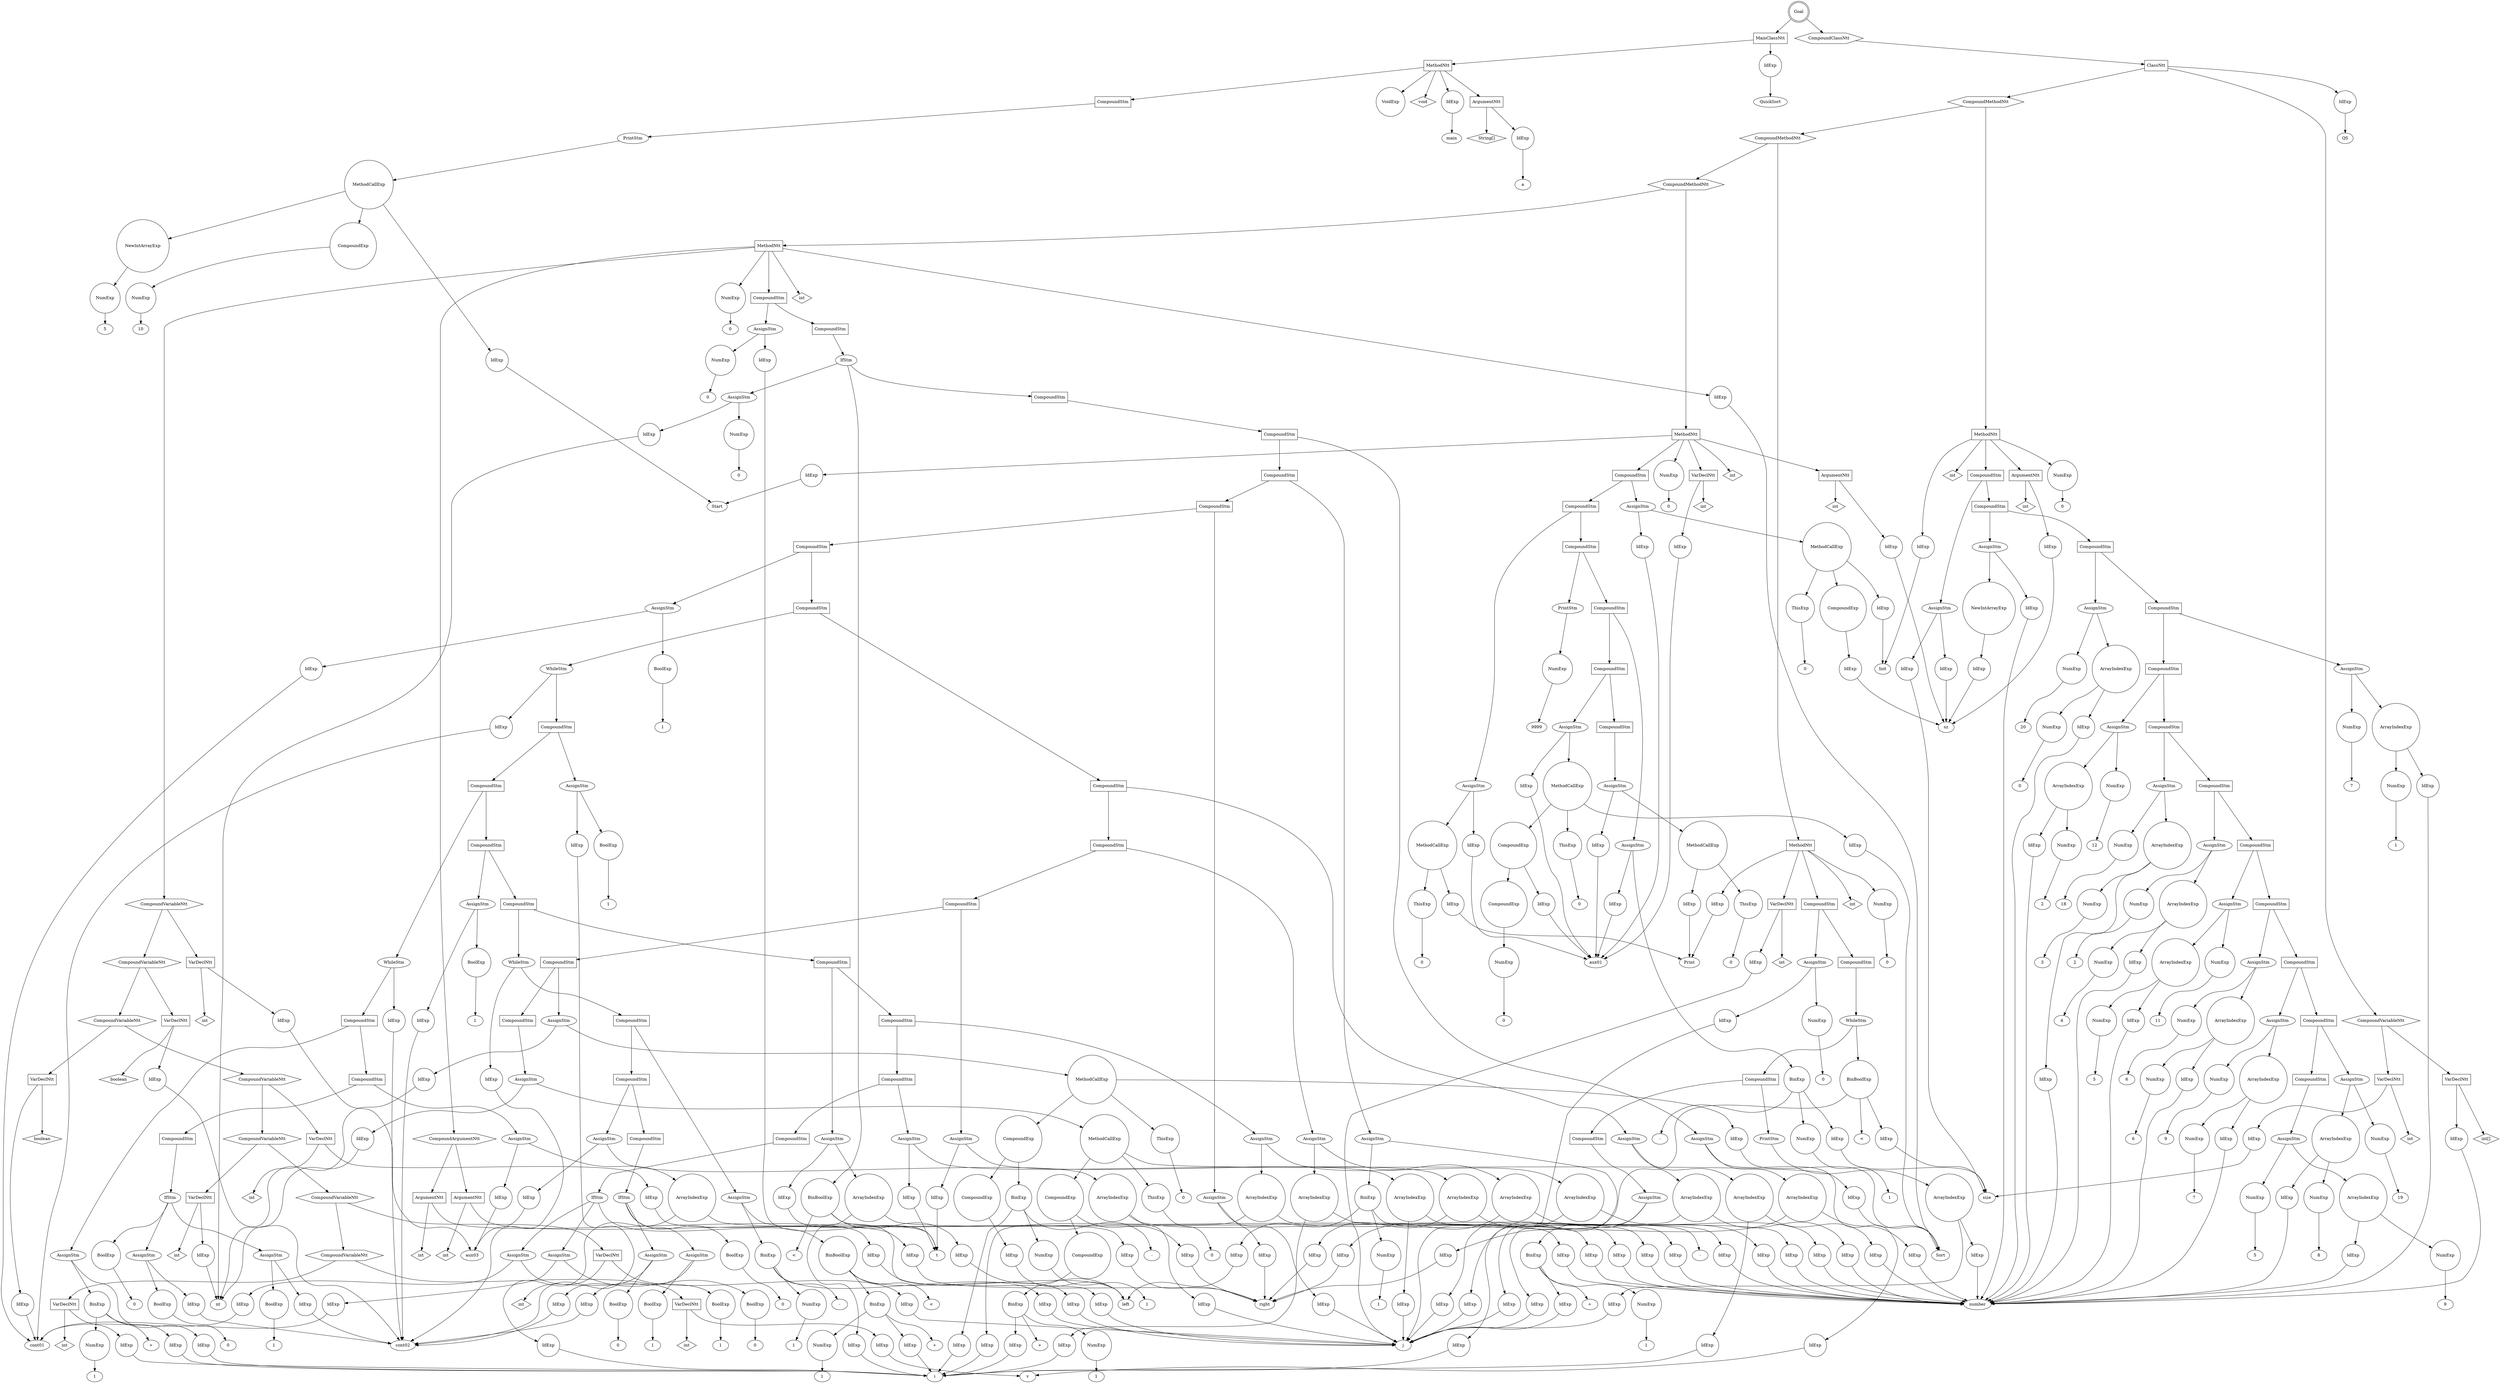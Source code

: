 digraph my_graph {
-1261397120;
-1261397120[label = "Goal", shape = "doublecircle"];
-1261397120->-1261435136;
-1261435136[label = "MainClassNtt", shape = "box"];
-1261435136->-1261434176
-1261434176[label = "IdExp", shape = "circle"];
-1261434176->-1259338288;
-1259338288[label = "QuickSort"];
-1261435136->-1250948976;
-1250948976[label = "MethodNtt", shape = "box"];
-1250948976->-1261435184;
-1261435184[label = "void", shape = "diamond" ];
-1250948976->-1261435232
-1261435232[label = "IdExp", shape = "circle"];
-1261435232->-1259338608;
-1259338608[label = "main"];
-1250948976->-1261435376;
-1261435376[label = "ArgumentNtt", shape = "box"];
-1261435376->-1261435328;
-1261435328[label = "String[]", shape = "diamond" ];
-1261435376->-1261434368
-1261434368[label = "IdExp", shape = "circle"];
-1261434368->-1259338448;
-1259338448[label = "a"];
-1250948976->-1261435088;
-1261435088[label = "CompoundStm", shape = "polygon"];
-1261435088->-1259338576;
-1259338576[label = "PrintStm", shape = "ellipse"];
-1259338576->-1261434992
-1261434992[label = "MethodCallExp", shape = "circle"];
-1261434992->-1261434560
-1261434560[label = "NewIntArrayExp", shape = "circle"];
-1261434560->-1261434464
-1261434464[label = "NumExp", shape = "circle"];
-1261434464->-1261434463;
-1261434463[label = "5"];
-1261434992->-1261434704
-1261434704[label = "IdExp", shape = "circle"];
-1261434704->-1259338512;
-1259338512[label = "Start"];
-1261434992->-1261434896;
-1261434896[label = "CompoundExp", shape = "circle"];
-1261434896->-1261434800
-1261434800[label = "NumExp", shape = "circle"];
-1261434800->-1261434799;
-1261434799[label = "10"];
-1250948976->-1259338672
-1259338672[label = "VoidExp", shape = "circle"];
-1261397120->-1261397072;
-1261397072[label = "CompoundClassNtt", shape = "hexagon"];
-1261397072->-1261397024;
-1261397024[label = "ClassNtt", shape = "box"];
-1261397024->-1261435664
-1261435664[label = "IdExp", shape = "circle"];
-1261435664->-1259338704;
-1259338704[label = "QS"];
-1261397024->-1261436288;
-1261436288[label = "CompoundVariableNtt", shape = "hexagon"];
-1261436288->-1261435952;
-1261435952[label = "VarDeclNtt", shape = "box"];
-1261435952->-1261435760;
-1261435760[label = "int[]", shape = "diamond" ];
-1261435952->-1261435856
-1261435856[label = "IdExp", shape = "circle"];
-1261435856->-1259338768;
-1259338768[label = "number"];
-1261436288->-1261436240;
-1261436240[label = "VarDeclNtt", shape = "box"];
-1261436240->-1261436048;
-1261436048[label = "int", shape = "diamond" ];
-1261436240->-1261436144
-1261436144[label = "IdExp", shape = "circle"];
-1261436144->-1259338832;
-1259338832[label = "size"];
-1261397024->-1261403120;
-1261403120[label = "CompoundMethodNtt", shape = "hexagon"];
-1261403120->-1261408640;
-1261408640[label = "CompoundMethodNtt", shape = "hexagon"];
-1261408640->-1261412336;
-1261412336[label = "CompoundMethodNtt", shape = "hexagon"];
-1261412336->-1250949616;
-1250949616[label = "MethodNtt", shape = "box"];
-1250949616->-1261436336;
-1261436336[label = "int", shape = "diamond" ];
-1250949616->-1261436432
-1261436432[label = "IdExp", shape = "circle"];
-1261436432->-1259338512;
-1259338512[label = "Start"];
-1250949616->-1261436720;
-1261436720[label = "ArgumentNtt", shape = "box"];
-1261436720->-1261436528;
-1261436528[label = "int", shape = "diamond" ];
-1261436720->-1261436624
-1261436624[label = "IdExp", shape = "circle"];
-1261436624->-1259338896;
-1259338896[label = "sz"];
-1250949616->-1261430864;
-1261430864[label = "VarDeclNtt", shape = "box"];
-1261430864->-1261436816;
-1261436816[label = "int", shape = "diamond" ];
-1261430864->-1261436912
-1261436912[label = "IdExp", shape = "circle"];
-1261436912->-1259338960;
-1259338960[label = "aux01"];
-1250949616->-1261428464;
-1261428464[label = "CompoundStm", shape = "polygon"];
-1261428464->-1261428416;
-1261428416[label = "CompoundStm", shape = "polygon"];
-1261428416->-1261428368;
-1261428368[label = "CompoundStm", shape = "polygon"];
-1261428368->-1261428320;
-1261428320[label = "CompoundStm", shape = "polygon"];
-1261428320->-1261428272;
-1261428272[label = "CompoundStm", shape = "polygon"];
-1261428272->-1261428224;
-1261428224[label = "CompoundStm", shape = "polygon"];
-1261428224->-1261428176;
-1261428176[label = "AssignStm", shape = "ellipse"];
-1261428176->-1261427744
-1261427744[label = "IdExp", shape = "circle"];
-1261427744->-1259338960;
-1259338960[label = "aux01"];
-1261428176->-1261428080
-1261428080[label = "MethodCallExp", shape = "circle"];
-1261428080->-1261427840
-1261427840[label = "ThisExp", shape = "circle"];
-1261427840->-1261427839;
-1261427839[label = "0"];
-1261428080->-1261427984
-1261427984[label = "IdExp", shape = "circle"];
-1261427984->-1259339088;
-1259339088[label = "Print"];
-1261428272->-1261433792;
-1261433792[label = "AssignStm", shape = "ellipse"];
-1261433792->-1261432928
-1261432928[label = "IdExp", shape = "circle"];
-1261432928->-1259338960;
-1259338960[label = "aux01"];
-1261433792->-1261433696
-1261433696[label = "MethodCallExp", shape = "circle"];
-1261433696->-1261433024
-1261433024[label = "ThisExp", shape = "circle"];
-1261433024->-1261433023;
-1261433023[label = "0"];
-1261433696->-1261433168
-1261433168[label = "IdExp", shape = "circle"];
-1261433168->-1259339184;
-1259339184[label = "Sort"];
-1261433696->-1261433600;
-1261433600[label = "CompoundExp", shape = "circle"];
-1261433600->-1261433360;
-1261433360[label = "CompoundExp", shape = "circle"];
-1261433360->-1261433264
-1261433264[label = "NumExp", shape = "circle"];
-1261433264->-1261433263;
-1261433263[label = "0"];
-1261433600->-1261433504
-1261433504[label = "IdExp", shape = "circle"];
-1261433504->-1259338960;
-1259338960[label = "aux01"];
-1261428320->-1261432832;
-1261432832[label = "AssignStm", shape = "ellipse"];
-1261432832->-1261432400
-1261432400[label = "IdExp", shape = "circle"];
-1261432400->-1259338960;
-1259338960[label = "aux01"];
-1261432832->-1261432736;
-1261432736[label = "BinExp", shape = "circle"];
-1261432736->-1261432544
-1261432544[label = "IdExp", shape = "circle"];
-1261432544->-1259338832;
-1259338832[label = "size"];
-1261432736->-1261432735;
-1261432735[label = "-" ];
-1261432736->-1261432640
-1261432640[label = "NumExp", shape = "circle"];
-1261432640->-1261432639;
-1261432639[label = "1"];
-1261428368->-1259339152;
-1259339152[label = "PrintStm", shape = "ellipse"];
-1259339152->-1261432256
-1261432256[label = "NumExp", shape = "circle"];
-1261432256->-1261432255;
-1261432255[label = "9999"];
-1261428416->-1261432208;
-1261432208[label = "AssignStm", shape = "ellipse"];
-1261432208->-1261431776
-1261431776[label = "IdExp", shape = "circle"];
-1261431776->-1259338960;
-1259338960[label = "aux01"];
-1261432208->-1261432112
-1261432112[label = "MethodCallExp", shape = "circle"];
-1261432112->-1261431872
-1261431872[label = "ThisExp", shape = "circle"];
-1261431872->-1261431871;
-1261431871[label = "0"];
-1261432112->-1261432016
-1261432016[label = "IdExp", shape = "circle"];
-1261432016->-1259339088;
-1259339088[label = "Print"];
-1261428464->-1261431680;
-1261431680[label = "AssignStm", shape = "ellipse"];
-1261431680->-1261431008
-1261431008[label = "IdExp", shape = "circle"];
-1261431008->-1259338960;
-1259338960[label = "aux01"];
-1261431680->-1261431584
-1261431584[label = "MethodCallExp", shape = "circle"];
-1261431584->-1261431104
-1261431104[label = "ThisExp", shape = "circle"];
-1261431104->-1261431103;
-1261431103[label = "0"];
-1261431584->-1261431248
-1261431248[label = "IdExp", shape = "circle"];
-1261431248->-1259339024;
-1259339024[label = "Init"];
-1261431584->-1261431488;
-1261431488[label = "CompoundExp", shape = "circle"];
-1261431488->-1261431392
-1261431392[label = "IdExp", shape = "circle"];
-1261431392->-1259338896;
-1259338896[label = "sz"];
-1250949616->-1261428512
-1261428512[label = "NumExp", shape = "circle"];
-1261428512->-1261428511;
-1261428511[label = "0"];
-1261412336->-1250950320;
-1250950320[label = "MethodNtt", shape = "box"];
-1250950320->-1261428656;
-1261428656[label = "int", shape = "diamond" ];
-1250950320->-1261428752
-1261428752[label = "IdExp", shape = "circle"];
-1261428752->-1259339184;
-1259339184[label = "Sort"];
-1250950320->-1261429376;
-1261429376[label = "CompoundArgumentNtt", shape = "hexagon"];
-1261429376->-1261429040;
-1261429040[label = "ArgumentNtt", shape = "box"];
-1261429040->-1261428848;
-1261428848[label = "int", shape = "diamond" ];
-1261429040->-1261428944
-1261428944[label = "IdExp", shape = "circle"];
-1261428944->-1259339248;
-1259339248[label = "left"];
-1261429376->-1261429328;
-1261429328[label = "ArgumentNtt", shape = "box"];
-1261429328->-1261429136;
-1261429136[label = "int", shape = "diamond" ];
-1261429328->-1261429232
-1261429232[label = "IdExp", shape = "circle"];
-1261429232->-1259339312;
-1259339312[label = "right"];
-1250950320->-1261425536;
-1261425536[label = "CompoundVariableNtt", shape = "hexagon"];
-1261425536->-1261425248;
-1261425248[label = "CompoundVariableNtt", shape = "hexagon"];
-1261425248->-1261424960;
-1261424960[label = "CompoundVariableNtt", shape = "hexagon"];
-1261424960->-1261424672;
-1261424672[label = "CompoundVariableNtt", shape = "hexagon"];
-1261424672->-1261430528;
-1261430528[label = "CompoundVariableNtt", shape = "hexagon"];
-1261430528->-1261430240;
-1261430240[label = "CompoundVariableNtt", shape = "hexagon"];
-1261430240->-1261429952;
-1261429952[label = "CompoundVariableNtt", shape = "hexagon"];
-1261429952->-1261429616;
-1261429616[label = "VarDeclNtt", shape = "box"];
-1261429616->-1261429424;
-1261429424[label = "int", shape = "diamond" ];
-1261429616->-1261429520
-1261429520[label = "IdExp", shape = "circle"];
-1261429520->-1259339376;
-1259339376[label = "v"];
-1261429952->-1261429904;
-1261429904[label = "VarDeclNtt", shape = "box"];
-1261429904->-1261429712;
-1261429712[label = "int", shape = "diamond" ];
-1261429904->-1261429808
-1261429808[label = "IdExp", shape = "circle"];
-1261429808->-1259339440;
-1259339440[label = "i"];
-1261430240->-1261430192;
-1261430192[label = "VarDeclNtt", shape = "box"];
-1261430192->-1261430000;
-1261430000[label = "int", shape = "diamond" ];
-1261430192->-1261430096
-1261430096[label = "IdExp", shape = "circle"];
-1261430096->-1259339504;
-1259339504[label = "j"];
-1261430528->-1261430480;
-1261430480[label = "VarDeclNtt", shape = "box"];
-1261430480->-1261430288;
-1261430288[label = "int", shape = "diamond" ];
-1261430480->-1261430384
-1261430384[label = "IdExp", shape = "circle"];
-1261430384->-1259339568;
-1259339568[label = "nt"];
-1261424672->-1261430768;
-1261430768[label = "VarDeclNtt", shape = "box"];
-1261430768->-1261430576;
-1261430576[label = "int", shape = "diamond" ];
-1261430768->-1261430672
-1261430672[label = "IdExp", shape = "circle"];
-1261430672->-1259339632;
-1259339632[label = "t"];
-1261424960->-1261424912;
-1261424912[label = "VarDeclNtt", shape = "box"];
-1261424912->-1261424720;
-1261424720[label = "boolean", shape = "diamond" ];
-1261424912->-1261424816
-1261424816[label = "IdExp", shape = "circle"];
-1261424816->-1259339696;
-1259339696[label = "cont01"];
-1261425248->-1261425200;
-1261425200[label = "VarDeclNtt", shape = "box"];
-1261425200->-1261425008;
-1261425008[label = "boolean", shape = "diamond" ];
-1261425200->-1261425104
-1261425104[label = "IdExp", shape = "circle"];
-1261425104->-1259339760;
-1259339760[label = "cont02"];
-1261425536->-1261425488;
-1261425488[label = "VarDeclNtt", shape = "box"];
-1261425488->-1261425296;
-1261425296[label = "int", shape = "diamond" ];
-1261425488->-1261425392
-1261425392[label = "IdExp", shape = "circle"];
-1261425392->-1259335728;
-1259335728[label = "aux03"];
-1250950320->-1261412192;
-1261412192[label = "CompoundStm", shape = "polygon"];
-1261412192->-1261412144;
-1261412144[label = "CompoundStm", shape = "polygon"];
-1261412144->-1261412096;
-1261412096[label = "IfStm", shape = "ellipse"];
-1261412096->-1261426160;
-1261426160[label = "BinBoolExp", shape = "circle"];
-1261426160->-1261425920
-1261425920[label = "IdExp", shape = "circle"];
-1261425920->-1259339248;
-1259339248[label = "left"];
-1261426160->-1261426159;
-1261426159[label = "<" ];
-1261426160->-1261426064
-1261426064[label = "IdExp", shape = "circle"];
-1261426064->-1259339312;
-1259339312[label = "right"];
-1261412096->-1261411760;
-1261411760[label = "CompoundStm", shape = "polygon"];
-1261411760->-1261411712;
-1261411712[label = "CompoundStm", shape = "polygon"];
-1261411712->-1261411664;
-1261411664[label = "CompoundStm", shape = "polygon"];
-1261411664->-1261411616;
-1261411616[label = "CompoundStm", shape = "polygon"];
-1261411616->-1261411568;
-1261411568[label = "CompoundStm", shape = "polygon"];
-1261411568->-1261411520;
-1261411520[label = "CompoundStm", shape = "polygon"];
-1261411520->-1261411472;
-1261411472[label = "CompoundStm", shape = "polygon"];
-1261411472->-1261411424;
-1261411424[label = "CompoundStm", shape = "polygon"];
-1261411424->-1261411376;
-1261411376[label = "CompoundStm", shape = "polygon"];
-1261411376->-1261411328;
-1261411328[label = "CompoundStm", shape = "polygon"];
-1261411328->-1261411280;
-1261411280[label = "CompoundStm", shape = "polygon"];
-1261411280->-1261411232;
-1261411232[label = "AssignStm", shape = "ellipse"];
-1261411232->-1261410128
-1261410128[label = "IdExp", shape = "circle"];
-1261410128->-1259339568;
-1259339568[label = "nt"];
-1261411232->-1261411136
-1261411136[label = "MethodCallExp", shape = "circle"];
-1261411136->-1261410224
-1261410224[label = "ThisExp", shape = "circle"];
-1261410224->-1261410223;
-1261410223[label = "0"];
-1261411136->-1261410368
-1261410368[label = "IdExp", shape = "circle"];
-1261410368->-1259339184;
-1259339184[label = "Sort"];
-1261411136->-1261411040;
-1261411040[label = "CompoundExp", shape = "circle"];
-1261411040->-1261410800;
-1261410800[label = "CompoundExp", shape = "circle"];
-1261410800->-1261410704;
-1261410704[label = "BinExp", shape = "circle"];
-1261410704->-1261410512
-1261410512[label = "IdExp", shape = "circle"];
-1261410512->-1259339440;
-1259339440[label = "i"];
-1261410704->-1261410703;
-1261410703[label = "+" ];
-1261410704->-1261410608
-1261410608[label = "NumExp", shape = "circle"];
-1261410608->-1261410607;
-1261410607[label = "1"];
-1261411040->-1261410944
-1261410944[label = "IdExp", shape = "circle"];
-1261410944->-1259339312;
-1259339312[label = "right"];
-1261411328->-1261410032;
-1261410032[label = "AssignStm", shape = "ellipse"];
-1261410032->-1261415072
-1261415072[label = "IdExp", shape = "circle"];
-1261415072->-1259339568;
-1259339568[label = "nt"];
-1261410032->-1261409936
-1261409936[label = "MethodCallExp", shape = "circle"];
-1261409936->-1261415168
-1261415168[label = "ThisExp", shape = "circle"];
-1261415168->-1261415167;
-1261415167[label = "0"];
-1261409936->-1261415312
-1261415312[label = "IdExp", shape = "circle"];
-1261415312->-1259339184;
-1259339184[label = "Sort"];
-1261409936->-1261409840;
-1261409840[label = "CompoundExp", shape = "circle"];
-1261409840->-1261409408;
-1261409408[label = "CompoundExp", shape = "circle"];
-1261409408->-1261409312
-1261409312[label = "IdExp", shape = "circle"];
-1261409312->-1259339248;
-1259339248[label = "left"];
-1261409840->-1261409744;
-1261409744[label = "BinExp", shape = "circle"];
-1261409744->-1261409552
-1261409552[label = "IdExp", shape = "circle"];
-1261409552->-1259339440;
-1259339440[label = "i"];
-1261409744->-1261409743;
-1261409743[label = "-" ];
-1261409744->-1261409648
-1261409648[label = "NumExp", shape = "circle"];
-1261409648->-1261409647;
-1261409647[label = "1"];
-1261411376->-1261414976;
-1261414976[label = "AssignStm", shape = "ellipse"];
-1261414976->-1261414736
-1261414736[label = "ArrayIndexExp", shape = "circle"];
-1261414736->-1261414496
-1261414496[label = "IdExp", shape = "circle"];
-1261414496->-1259338768;
-1259338768[label = "number"];
-1261414736->-1261414640
-1261414640[label = "IdExp", shape = "circle"];
-1261414640->-1259339312;
-1259339312[label = "right"];
-1261414976->-1261414880
-1261414880[label = "IdExp", shape = "circle"];
-1261414880->-1259339632;
-1259339632[label = "t"];
-1261411424->-1261414400;
-1261414400[label = "AssignStm", shape = "ellipse"];
-1261414400->-1261413920
-1261413920[label = "ArrayIndexExp", shape = "circle"];
-1261413920->-1261413680
-1261413680[label = "IdExp", shape = "circle"];
-1261413680->-1259338768;
-1259338768[label = "number"];
-1261413920->-1261413824
-1261413824[label = "IdExp", shape = "circle"];
-1261413824->-1259339440;
-1259339440[label = "i"];
-1261414400->-1261414304
-1261414304[label = "ArrayIndexExp", shape = "circle"];
-1261414304->-1261414064
-1261414064[label = "IdExp", shape = "circle"];
-1261414064->-1259338768;
-1259338768[label = "number"];
-1261414304->-1261414208
-1261414208[label = "IdExp", shape = "circle"];
-1261414208->-1259339312;
-1259339312[label = "right"];
-1261411472->-1261413584;
-1261413584[label = "AssignStm", shape = "ellipse"];
-1261413584->-1261413104
-1261413104[label = "ArrayIndexExp", shape = "circle"];
-1261413104->-1261412864
-1261412864[label = "IdExp", shape = "circle"];
-1261412864->-1259338768;
-1259338768[label = "number"];
-1261413104->-1261413008
-1261413008[label = "IdExp", shape = "circle"];
-1261413008->-1259339504;
-1259339504[label = "j"];
-1261413584->-1261413488
-1261413488[label = "ArrayIndexExp", shape = "circle"];
-1261413488->-1261413248
-1261413248[label = "IdExp", shape = "circle"];
-1261413248->-1259338768;
-1259338768[label = "number"];
-1261413488->-1261413392
-1261413392[label = "IdExp", shape = "circle"];
-1261413392->-1259339440;
-1259339440[label = "i"];
-1261411520->-1261412768;
-1261412768[label = "WhileStm", shape = "ellipse"];
-1261412768->-1261421888
-1261421888[label = "IdExp", shape = "circle"];
-1261421888->-1259339696;
-1259339696[label = "cont01"];
-1261412768->-1261412720;
-1261412720[label = "CompoundStm", shape = "polygon"];
-1261412720->-1261412672;
-1261412672[label = "CompoundStm", shape = "polygon"];
-1261412672->-1261412624;
-1261412624[label = "CompoundStm", shape = "polygon"];
-1261412624->-1261412576;
-1261412576[label = "CompoundStm", shape = "polygon"];
-1261412576->-1261412528;
-1261412528[label = "CompoundStm", shape = "polygon"];
-1261412528->-1261412480;
-1261412480[label = "CompoundStm", shape = "polygon"];
-1261412480->-1261412432;
-1261412432[label = "CompoundStm", shape = "polygon"];
-1261412432->-1261412384;
-1261412384[label = "CompoundStm", shape = "polygon"];
-1261412384->-1261418480;
-1261418480[label = "IfStm", shape = "ellipse"];
-1261418480->-1261417808;
-1261417808[label = "BinBoolExp", shape = "circle"];
-1261417808->-1261417376
-1261417376[label = "IdExp", shape = "circle"];
-1261417376->-1259339504;
-1259339504[label = "j"];
-1261417808->-1261417807;
-1261417807[label = "<" ];
-1261417808->-1261417712;
-1261417712[label = "BinExp", shape = "circle"];
-1261417712->-1261417520
-1261417520[label = "IdExp", shape = "circle"];
-1261417520->-1259339440;
-1259339440[label = "i"];
-1261417712->-1261417711;
-1261417711[label = "+" ];
-1261417712->-1261417616
-1261417616[label = "NumExp", shape = "circle"];
-1261417616->-1261417615;
-1261417615[label = "1"];
-1261418480->-1261418144;
-1261418144[label = "AssignStm", shape = "ellipse"];
-1261418144->-1261417952
-1261417952[label = "IdExp", shape = "circle"];
-1261417952->-1259339696;
-1259339696[label = "cont01"];
-1261418144->-1261418048
-1261418048[label = "BoolExp", shape = "circle"];
-1261418048->-1261418047;
-1261418047[label = "0"];
-1261418480->-1261418432;
-1261418432[label = "AssignStm", shape = "ellipse"];
-1261418432->-1261418240
-1261418240[label = "IdExp", shape = "circle"];
-1261418240->-1259339696;
-1259339696[label = "cont01"];
-1261418432->-1261418336
-1261418336[label = "BoolExp", shape = "circle"];
-1261418336->-1261418335;
-1261418335[label = "1"];
-1261412432->-1261417280;
-1261417280[label = "AssignStm", shape = "ellipse"];
-1261417280->-1261417040
-1261417040[label = "ArrayIndexExp", shape = "circle"];
-1261417040->-1261416800
-1261416800[label = "IdExp", shape = "circle"];
-1261416800->-1259338768;
-1259338768[label = "number"];
-1261417040->-1261416944
-1261416944[label = "IdExp", shape = "circle"];
-1261416944->-1259339504;
-1259339504[label = "j"];
-1261417280->-1261417184
-1261417184[label = "IdExp", shape = "circle"];
-1261417184->-1259339632;
-1259339632[label = "t"];
-1261412480->-1261416704;
-1261416704[label = "AssignStm", shape = "ellipse"];
-1261416704->-1261416224
-1261416224[label = "ArrayIndexExp", shape = "circle"];
-1261416224->-1261415984
-1261415984[label = "IdExp", shape = "circle"];
-1261415984->-1259338768;
-1259338768[label = "number"];
-1261416224->-1261416128
-1261416128[label = "IdExp", shape = "circle"];
-1261416128->-1259339440;
-1259339440[label = "i"];
-1261416704->-1261416608
-1261416608[label = "ArrayIndexExp", shape = "circle"];
-1261416608->-1261416368
-1261416368[label = "IdExp", shape = "circle"];
-1261416368->-1259338768;
-1259338768[label = "number"];
-1261416608->-1261416512
-1261416512[label = "IdExp", shape = "circle"];
-1261416512->-1259339504;
-1259339504[label = "j"];
-1261412528->-1261415888;
-1261415888[label = "AssignStm", shape = "ellipse"];
-1261415888->-1261421552
-1261421552[label = "IdExp", shape = "circle"];
-1261421552->-1259339632;
-1259339632[label = "t"];
-1261415888->-1261415792
-1261415792[label = "ArrayIndexExp", shape = "circle"];
-1261415792->-1261415552
-1261415552[label = "IdExp", shape = "circle"];
-1261415552->-1259338768;
-1259338768[label = "number"];
-1261415792->-1261415696
-1261415696[label = "IdExp", shape = "circle"];
-1261415696->-1259339440;
-1259339440[label = "i"];
-1261412576->-1261421456;
-1261421456[label = "WhileStm", shape = "ellipse"];
-1261421456->-1261419008
-1261419008[label = "IdExp", shape = "circle"];
-1261419008->-1259339760;
-1259339760[label = "cont02"];
-1261421456->-1261421408;
-1261421408[label = "CompoundStm", shape = "polygon"];
-1261421408->-1261421360;
-1261421360[label = "CompoundStm", shape = "polygon"];
-1261421360->-1261421312;
-1261421312[label = "CompoundStm", shape = "polygon"];
-1261421312->-1261421264;
-1261421264[label = "IfStm", shape = "ellipse"];
-1261421264->-1261420592
-1261420592[label = "BoolExp", shape = "circle"];
-1261420592->-1261420591;
-1261420591[label = "0"];
-1261421264->-1261420928;
-1261420928[label = "AssignStm", shape = "ellipse"];
-1261420928->-1261420736
-1261420736[label = "IdExp", shape = "circle"];
-1261420736->-1259339760;
-1259339760[label = "cont02"];
-1261420928->-1261420832
-1261420832[label = "BoolExp", shape = "circle"];
-1261420832->-1261420831;
-1261420831[label = "0"];
-1261421264->-1261421216;
-1261421216[label = "AssignStm", shape = "ellipse"];
-1261421216->-1261421024
-1261421024[label = "IdExp", shape = "circle"];
-1261421024->-1259339760;
-1259339760[label = "cont02"];
-1261421216->-1261421120
-1261421120[label = "BoolExp", shape = "circle"];
-1261421120->-1261421119;
-1261421119[label = "1"];
-1261421360->-1261420160;
-1261420160[label = "AssignStm", shape = "ellipse"];
-1261420160->-1261419680
-1261419680[label = "IdExp", shape = "circle"];
-1261419680->-1259335728;
-1259335728[label = "aux03"];
-1261420160->-1261420064
-1261420064[label = "ArrayIndexExp", shape = "circle"];
-1261420064->-1261419824
-1261419824[label = "IdExp", shape = "circle"];
-1261419824->-1259338768;
-1259338768[label = "number"];
-1261420064->-1261419968
-1261419968[label = "IdExp", shape = "circle"];
-1261419968->-1259339504;
-1259339504[label = "j"];
-1261421408->-1261419584;
-1261419584[label = "AssignStm", shape = "ellipse"];
-1261419584->-1261419152
-1261419152[label = "IdExp", shape = "circle"];
-1261419152->-1259339504;
-1259339504[label = "j"];
-1261419584->-1261419488;
-1261419488[label = "BinExp", shape = "circle"];
-1261419488->-1261419296
-1261419296[label = "IdExp", shape = "circle"];
-1261419296->-1259339504;
-1259339504[label = "j"];
-1261419488->-1261419487;
-1261419487[label = "-" ];
-1261419488->-1261419392
-1261419392[label = "NumExp", shape = "circle"];
-1261419392->-1261419391;
-1261419391[label = "1"];
-1261412624->-1261418912;
-1261418912[label = "AssignStm", shape = "ellipse"];
-1261418912->-1261418720
-1261418720[label = "IdExp", shape = "circle"];
-1261418720->-1259339760;
-1259339760[label = "cont02"];
-1261418912->-1261418816
-1261418816[label = "BoolExp", shape = "circle"];
-1261418816->-1261418815;
-1261418815[label = "1"];
-1261412672->-1261418624;
-1261418624[label = "WhileStm", shape = "ellipse"];
-1261418624->-1261422320
-1261422320[label = "IdExp", shape = "circle"];
-1261422320->-1259339760;
-1259339760[label = "cont02"];
-1261418624->-1261418576;
-1261418576[label = "CompoundStm", shape = "polygon"];
-1261418576->-1261418528;
-1261418528[label = "CompoundStm", shape = "polygon"];
-1261418528->-1261424624;
-1261424624[label = "CompoundStm", shape = "polygon"];
-1261424624->-1261424576;
-1261424576[label = "IfStm", shape = "ellipse"];
-1261424576->-1261423904
-1261423904[label = "BoolExp", shape = "circle"];
-1261423904->-1261423903;
-1261423903[label = "0"];
-1261424576->-1261424240;
-1261424240[label = "AssignStm", shape = "ellipse"];
-1261424240->-1261424048
-1261424048[label = "IdExp", shape = "circle"];
-1261424048->-1259339760;
-1259339760[label = "cont02"];
-1261424240->-1261424144
-1261424144[label = "BoolExp", shape = "circle"];
-1261424144->-1261424143;
-1261424143[label = "0"];
-1261424576->-1261424528;
-1261424528[label = "AssignStm", shape = "ellipse"];
-1261424528->-1261424336
-1261424336[label = "IdExp", shape = "circle"];
-1261424336->-1259339760;
-1259339760[label = "cont02"];
-1261424528->-1261424432
-1261424432[label = "BoolExp", shape = "circle"];
-1261424432->-1261424431;
-1261424431[label = "1"];
-1261418528->-1261423472;
-1261423472[label = "AssignStm", shape = "ellipse"];
-1261423472->-1261422992
-1261422992[label = "IdExp", shape = "circle"];
-1261422992->-1259335728;
-1259335728[label = "aux03"];
-1261423472->-1261423376
-1261423376[label = "ArrayIndexExp", shape = "circle"];
-1261423376->-1261423136
-1261423136[label = "IdExp", shape = "circle"];
-1261423136->-1259338768;
-1259338768[label = "number"];
-1261423376->-1261423280
-1261423280[label = "IdExp", shape = "circle"];
-1261423280->-1259339440;
-1259339440[label = "i"];
-1261418576->-1261422896;
-1261422896[label = "AssignStm", shape = "ellipse"];
-1261422896->-1261422464
-1261422464[label = "IdExp", shape = "circle"];
-1261422464->-1259339440;
-1259339440[label = "i"];
-1261422896->-1261422800;
-1261422800[label = "BinExp", shape = "circle"];
-1261422800->-1261422608
-1261422608[label = "IdExp", shape = "circle"];
-1261422608->-1259339440;
-1259339440[label = "i"];
-1261422800->-1261422799;
-1261422799[label = "+" ];
-1261422800->-1261422704
-1261422704[label = "NumExp", shape = "circle"];
-1261422704->-1261422703;
-1261422703[label = "1"];
-1261412720->-1261422224;
-1261422224[label = "AssignStm", shape = "ellipse"];
-1261422224->-1261422032
-1261422032[label = "IdExp", shape = "circle"];
-1261422032->-1259339760;
-1259339760[label = "cont02"];
-1261422224->-1261422128
-1261422128[label = "BoolExp", shape = "circle"];
-1261422128->-1261422127;
-1261422127[label = "1"];
-1261411568->-1261421792;
-1261421792[label = "AssignStm", shape = "ellipse"];
-1261421792->-1261421600
-1261421600[label = "IdExp", shape = "circle"];
-1261421600->-1259339696;
-1259339696[label = "cont01"];
-1261421792->-1261421696
-1261421696[label = "BoolExp", shape = "circle"];
-1261421696->-1261421695;
-1261421695[label = "1"];
-1261411616->-1261427648;
-1261427648[label = "AssignStm", shape = "ellipse"];
-1261427648->-1261427408
-1261427408[label = "IdExp", shape = "circle"];
-1261427408->-1259339504;
-1259339504[label = "j"];
-1261427648->-1261427552
-1261427552[label = "IdExp", shape = "circle"];
-1261427552->-1259339312;
-1259339312[label = "right"];
-1261411664->-1261427312;
-1261427312[label = "AssignStm", shape = "ellipse"];
-1261427312->-1261426880
-1261426880[label = "IdExp", shape = "circle"];
-1261426880->-1259339440;
-1259339440[label = "i"];
-1261427312->-1261427216;
-1261427216[label = "BinExp", shape = "circle"];
-1261427216->-1261427024
-1261427024[label = "IdExp", shape = "circle"];
-1261427024->-1259339248;
-1259339248[label = "left"];
-1261427216->-1261427215;
-1261427215[label = "-" ];
-1261427216->-1261427120
-1261427120[label = "NumExp", shape = "circle"];
-1261427120->-1261427119;
-1261427119[label = "1"];
-1261411712->-1261426784;
-1261426784[label = "AssignStm", shape = "ellipse"];
-1261426784->-1261426304
-1261426304[label = "IdExp", shape = "circle"];
-1261426304->-1259339376;
-1259339376[label = "v"];
-1261426784->-1261426688
-1261426688[label = "ArrayIndexExp", shape = "circle"];
-1261426688->-1261426448
-1261426448[label = "IdExp", shape = "circle"];
-1261426448->-1259338768;
-1259338768[label = "number"];
-1261426688->-1261426592
-1261426592[label = "IdExp", shape = "circle"];
-1261426592->-1259339312;
-1259339312[label = "right"];
-1261412096->-1261412048;
-1261412048[label = "AssignStm", shape = "ellipse"];
-1261412048->-1261411856
-1261411856[label = "IdExp", shape = "circle"];
-1261411856->-1259339568;
-1259339568[label = "nt"];
-1261412048->-1261411952
-1261411952[label = "NumExp", shape = "circle"];
-1261411952->-1261411951;
-1261411951[label = "0"];
-1261412192->-1261425824;
-1261425824[label = "AssignStm", shape = "ellipse"];
-1261425824->-1261425632
-1261425632[label = "IdExp", shape = "circle"];
-1261425632->-1259339632;
-1259339632[label = "t"];
-1261425824->-1261425728
-1261425728[label = "NumExp", shape = "circle"];
-1261425728->-1261425727;
-1261425727[label = "0"];
-1250950320->-1261412240
-1261412240[label = "NumExp", shape = "circle"];
-1261412240->-1261412239;
-1261412239[label = "0"];
-1261408640->-1250950384;
-1250950384[label = "MethodNtt", shape = "box"];
-1250950384->-1261406240;
-1261406240[label = "int", shape = "diamond" ];
-1250950384->-1261406336
-1261406336[label = "IdExp", shape = "circle"];
-1261406336->-1259339088;
-1259339088[label = "Print"];
-1250950384->-1261406624;
-1261406624[label = "VarDeclNtt", shape = "box"];
-1261406624->-1261406432;
-1261406432[label = "int", shape = "diamond" ];
-1261406624->-1261406528
-1261406528[label = "IdExp", shape = "circle"];
-1261406528->-1259339504;
-1259339504[label = "j"];
-1250950384->-1261408496;
-1261408496[label = "CompoundStm", shape = "polygon"];
-1261408496->-1261408448;
-1261408448[label = "CompoundStm", shape = "polygon"];
-1261408448->-1261408400;
-1261408400[label = "WhileStm", shape = "ellipse"];
-1261408400->-1261407296;
-1261407296[label = "BinBoolExp", shape = "circle"];
-1261407296->-1261407056
-1261407056[label = "IdExp", shape = "circle"];
-1261407056->-1259339504;
-1259339504[label = "j"];
-1261407296->-1261407295;
-1261407295[label = "<" ];
-1261407296->-1261407200
-1261407200[label = "IdExp", shape = "circle"];
-1261407200->-1259338832;
-1259338832[label = "size"];
-1261408400->-1261408352;
-1261408352[label = "CompoundStm", shape = "polygon"];
-1261408352->-1261408304;
-1261408304[label = "CompoundStm", shape = "polygon"];
-1261408304->-1261408256;
-1261408256[label = "AssignStm", shape = "ellipse"];
-1261408256->-1261407824
-1261407824[label = "IdExp", shape = "circle"];
-1261407824->-1259339504;
-1259339504[label = "j"];
-1261408256->-1261408160;
-1261408160[label = "BinExp", shape = "circle"];
-1261408160->-1261407968
-1261407968[label = "IdExp", shape = "circle"];
-1261407968->-1259339504;
-1259339504[label = "j"];
-1261408160->-1261408159;
-1261408159[label = "+" ];
-1261408160->-1261408064
-1261408064[label = "NumExp", shape = "circle"];
-1261408064->-1261408063;
-1261408063[label = "1"];
-1261408352->-1259335792;
-1259335792[label = "PrintStm", shape = "ellipse"];
-1259335792->-1261407680
-1261407680[label = "ArrayIndexExp", shape = "circle"];
-1261407680->-1261407440
-1261407440[label = "IdExp", shape = "circle"];
-1261407440->-1259338768;
-1259338768[label = "number"];
-1261407680->-1261407584
-1261407584[label = "IdExp", shape = "circle"];
-1261407584->-1259339504;
-1259339504[label = "j"];
-1261408496->-1261406960;
-1261406960[label = "AssignStm", shape = "ellipse"];
-1261406960->-1261406768
-1261406768[label = "IdExp", shape = "circle"];
-1261406768->-1259339504;
-1259339504[label = "j"];
-1261406960->-1261406864
-1261406864[label = "NumExp", shape = "circle"];
-1261406864->-1261406863;
-1261406863[label = "0"];
-1250950384->-1261408544
-1261408544[label = "NumExp", shape = "circle"];
-1261408544->-1261408543;
-1261408543[label = "0"];
-1261403120->-1250950448;
-1250950448[label = "MethodNtt", shape = "box"];
-1250950448->-1261408688;
-1261408688[label = "int", shape = "diamond" ];
-1250950448->-1261408784
-1261408784[label = "IdExp", shape = "circle"];
-1261408784->-1259339024;
-1259339024[label = "Init"];
-1250950448->-1261409072;
-1261409072[label = "ArgumentNtt", shape = "box"];
-1261409072->-1261408880;
-1261408880[label = "int", shape = "diamond" ];
-1261409072->-1261408976
-1261408976[label = "IdExp", shape = "circle"];
-1261408976->-1259338896;
-1259338896[label = "sz"];
-1250950448->-1261402976;
-1261402976[label = "CompoundStm", shape = "polygon"];
-1261402976->-1261402928;
-1261402928[label = "CompoundStm", shape = "polygon"];
-1261402928->-1261402880;
-1261402880[label = "CompoundStm", shape = "polygon"];
-1261402880->-1261402832;
-1261402832[label = "CompoundStm", shape = "polygon"];
-1261402832->-1261402784;
-1261402784[label = "CompoundStm", shape = "polygon"];
-1261402784->-1261402736;
-1261402736[label = "CompoundStm", shape = "polygon"];
-1261402736->-1261402688;
-1261402688[label = "CompoundStm", shape = "polygon"];
-1261402688->-1261402640;
-1261402640[label = "CompoundStm", shape = "polygon"];
-1261402640->-1261402592;
-1261402592[label = "CompoundStm", shape = "polygon"];
-1261402592->-1261402544;
-1261402544[label = "CompoundStm", shape = "polygon"];
-1261402544->-1261402496;
-1261402496[label = "CompoundStm", shape = "polygon"];
-1261402496->-1261402448;
-1261402448[label = "CompoundStm", shape = "polygon"];
-1261402448->-1261402400;
-1261402400[label = "AssignStm", shape = "ellipse"];
-1261402400->-1261402208
-1261402208[label = "ArrayIndexExp", shape = "circle"];
-1261402208->-1261402016
-1261402016[label = "IdExp", shape = "circle"];
-1261402016->-1259338768;
-1259338768[label = "number"];
-1261402208->-1261402112
-1261402112[label = "NumExp", shape = "circle"];
-1261402112->-1261402111;
-1261402111[label = "9"];
-1261402400->-1261402304
-1261402304[label = "NumExp", shape = "circle"];
-1261402304->-1261402303;
-1261402303[label = "5"];
-1261402496->-1261401920;
-1261401920[label = "AssignStm", shape = "ellipse"];
-1261401920->-1261401728
-1261401728[label = "ArrayIndexExp", shape = "circle"];
-1261401728->-1261401536
-1261401536[label = "IdExp", shape = "circle"];
-1261401536->-1259338768;
-1259338768[label = "number"];
-1261401728->-1261401632
-1261401632[label = "NumExp", shape = "circle"];
-1261401632->-1261401631;
-1261401631[label = "8"];
-1261401920->-1261401824
-1261401824[label = "NumExp", shape = "circle"];
-1261401824->-1261401823;
-1261401823[label = "19"];
-1261402544->-1261401440;
-1261401440[label = "AssignStm", shape = "ellipse"];
-1261401440->-1261401248
-1261401248[label = "ArrayIndexExp", shape = "circle"];
-1261401248->-1261401056
-1261401056[label = "IdExp", shape = "circle"];
-1261401056->-1259338768;
-1259338768[label = "number"];
-1261401248->-1261401152
-1261401152[label = "NumExp", shape = "circle"];
-1261401152->-1261401151;
-1261401151[label = "7"];
-1261401440->-1261401344
-1261401344[label = "NumExp", shape = "circle"];
-1261401344->-1261401343;
-1261401343[label = "9"];
-1261402592->-1261400960;
-1261400960[label = "AssignStm", shape = "ellipse"];
-1261400960->-1261400768
-1261400768[label = "ArrayIndexExp", shape = "circle"];
-1261400768->-1261400576
-1261400576[label = "IdExp", shape = "circle"];
-1261400576->-1259338768;
-1259338768[label = "number"];
-1261400768->-1261400672
-1261400672[label = "NumExp", shape = "circle"];
-1261400672->-1261400671;
-1261400671[label = "6"];
-1261400960->-1261400864
-1261400864[label = "NumExp", shape = "circle"];
-1261400864->-1261400863;
-1261400863[label = "6"];
-1261402640->-1261400480;
-1261400480[label = "AssignStm", shape = "ellipse"];
-1261400480->-1261400288
-1261400288[label = "ArrayIndexExp", shape = "circle"];
-1261400288->-1261400096
-1261400096[label = "IdExp", shape = "circle"];
-1261400096->-1259338768;
-1259338768[label = "number"];
-1261400288->-1261400192
-1261400192[label = "NumExp", shape = "circle"];
-1261400192->-1261400191;
-1261400191[label = "5"];
-1261400480->-1261400384
-1261400384[label = "NumExp", shape = "circle"];
-1261400384->-1261400383;
-1261400383[label = "11"];
-1261402688->-1261406144;
-1261406144[label = "AssignStm", shape = "ellipse"];
-1261406144->-1261405952
-1261405952[label = "ArrayIndexExp", shape = "circle"];
-1261405952->-1261405760
-1261405760[label = "IdExp", shape = "circle"];
-1261405760->-1259338768;
-1259338768[label = "number"];
-1261405952->-1261405856
-1261405856[label = "NumExp", shape = "circle"];
-1261405856->-1261405855;
-1261405855[label = "4"];
-1261406144->-1261406048
-1261406048[label = "NumExp", shape = "circle"];
-1261406048->-1261406047;
-1261406047[label = "2"];
-1261402736->-1261405664;
-1261405664[label = "AssignStm", shape = "ellipse"];
-1261405664->-1261405472
-1261405472[label = "ArrayIndexExp", shape = "circle"];
-1261405472->-1261405280
-1261405280[label = "IdExp", shape = "circle"];
-1261405280->-1259338768;
-1259338768[label = "number"];
-1261405472->-1261405376
-1261405376[label = "NumExp", shape = "circle"];
-1261405376->-1261405375;
-1261405375[label = "3"];
-1261405664->-1261405568
-1261405568[label = "NumExp", shape = "circle"];
-1261405568->-1261405567;
-1261405567[label = "18"];
-1261402784->-1261405184;
-1261405184[label = "AssignStm", shape = "ellipse"];
-1261405184->-1261404992
-1261404992[label = "ArrayIndexExp", shape = "circle"];
-1261404992->-1261404800
-1261404800[label = "IdExp", shape = "circle"];
-1261404800->-1259338768;
-1259338768[label = "number"];
-1261404992->-1261404896
-1261404896[label = "NumExp", shape = "circle"];
-1261404896->-1261404895;
-1261404895[label = "2"];
-1261405184->-1261405088
-1261405088[label = "NumExp", shape = "circle"];
-1261405088->-1261405087;
-1261405087[label = "12"];
-1261402832->-1261404704;
-1261404704[label = "AssignStm", shape = "ellipse"];
-1261404704->-1261404512
-1261404512[label = "ArrayIndexExp", shape = "circle"];
-1261404512->-1261404320
-1261404320[label = "IdExp", shape = "circle"];
-1261404320->-1259338768;
-1259338768[label = "number"];
-1261404512->-1261404416
-1261404416[label = "NumExp", shape = "circle"];
-1261404416->-1261404415;
-1261404415[label = "1"];
-1261404704->-1261404608
-1261404608[label = "NumExp", shape = "circle"];
-1261404608->-1261404607;
-1261404607[label = "7"];
-1261402880->-1261404224;
-1261404224[label = "AssignStm", shape = "ellipse"];
-1261404224->-1261404032
-1261404032[label = "ArrayIndexExp", shape = "circle"];
-1261404032->-1261403840
-1261403840[label = "IdExp", shape = "circle"];
-1261403840->-1259338768;
-1259338768[label = "number"];
-1261404032->-1261403936
-1261403936[label = "NumExp", shape = "circle"];
-1261403936->-1261403935;
-1261403935[label = "0"];
-1261404224->-1261404128
-1261404128[label = "NumExp", shape = "circle"];
-1261404128->-1261404127;
-1261404127[label = "20"];
-1261402928->-1261403744;
-1261403744[label = "AssignStm", shape = "ellipse"];
-1261403744->-1261403408
-1261403408[label = "IdExp", shape = "circle"];
-1261403408->-1259338768;
-1259338768[label = "number"];
-1261403744->-1261403648
-1261403648[label = "NewIntArrayExp", shape = "circle"];
-1261403648->-1261403552
-1261403552[label = "IdExp", shape = "circle"];
-1261403552->-1259338896;
-1259338896[label = "sz"];
-1261402976->-1261403312;
-1261403312[label = "AssignStm", shape = "ellipse"];
-1261403312->-1261409216
-1261409216[label = "IdExp", shape = "circle"];
-1261409216->-1259338832;
-1259338832[label = "size"];
-1261403312->-1261403216
-1261403216[label = "IdExp", shape = "circle"];
-1261403216->-1259338896;
-1259338896[label = "sz"];
-1250950448->-1261403024
-1261403024[label = "NumExp", shape = "circle"];
-1261403024->-1261403023;
-1261403023[label = "0"];

}